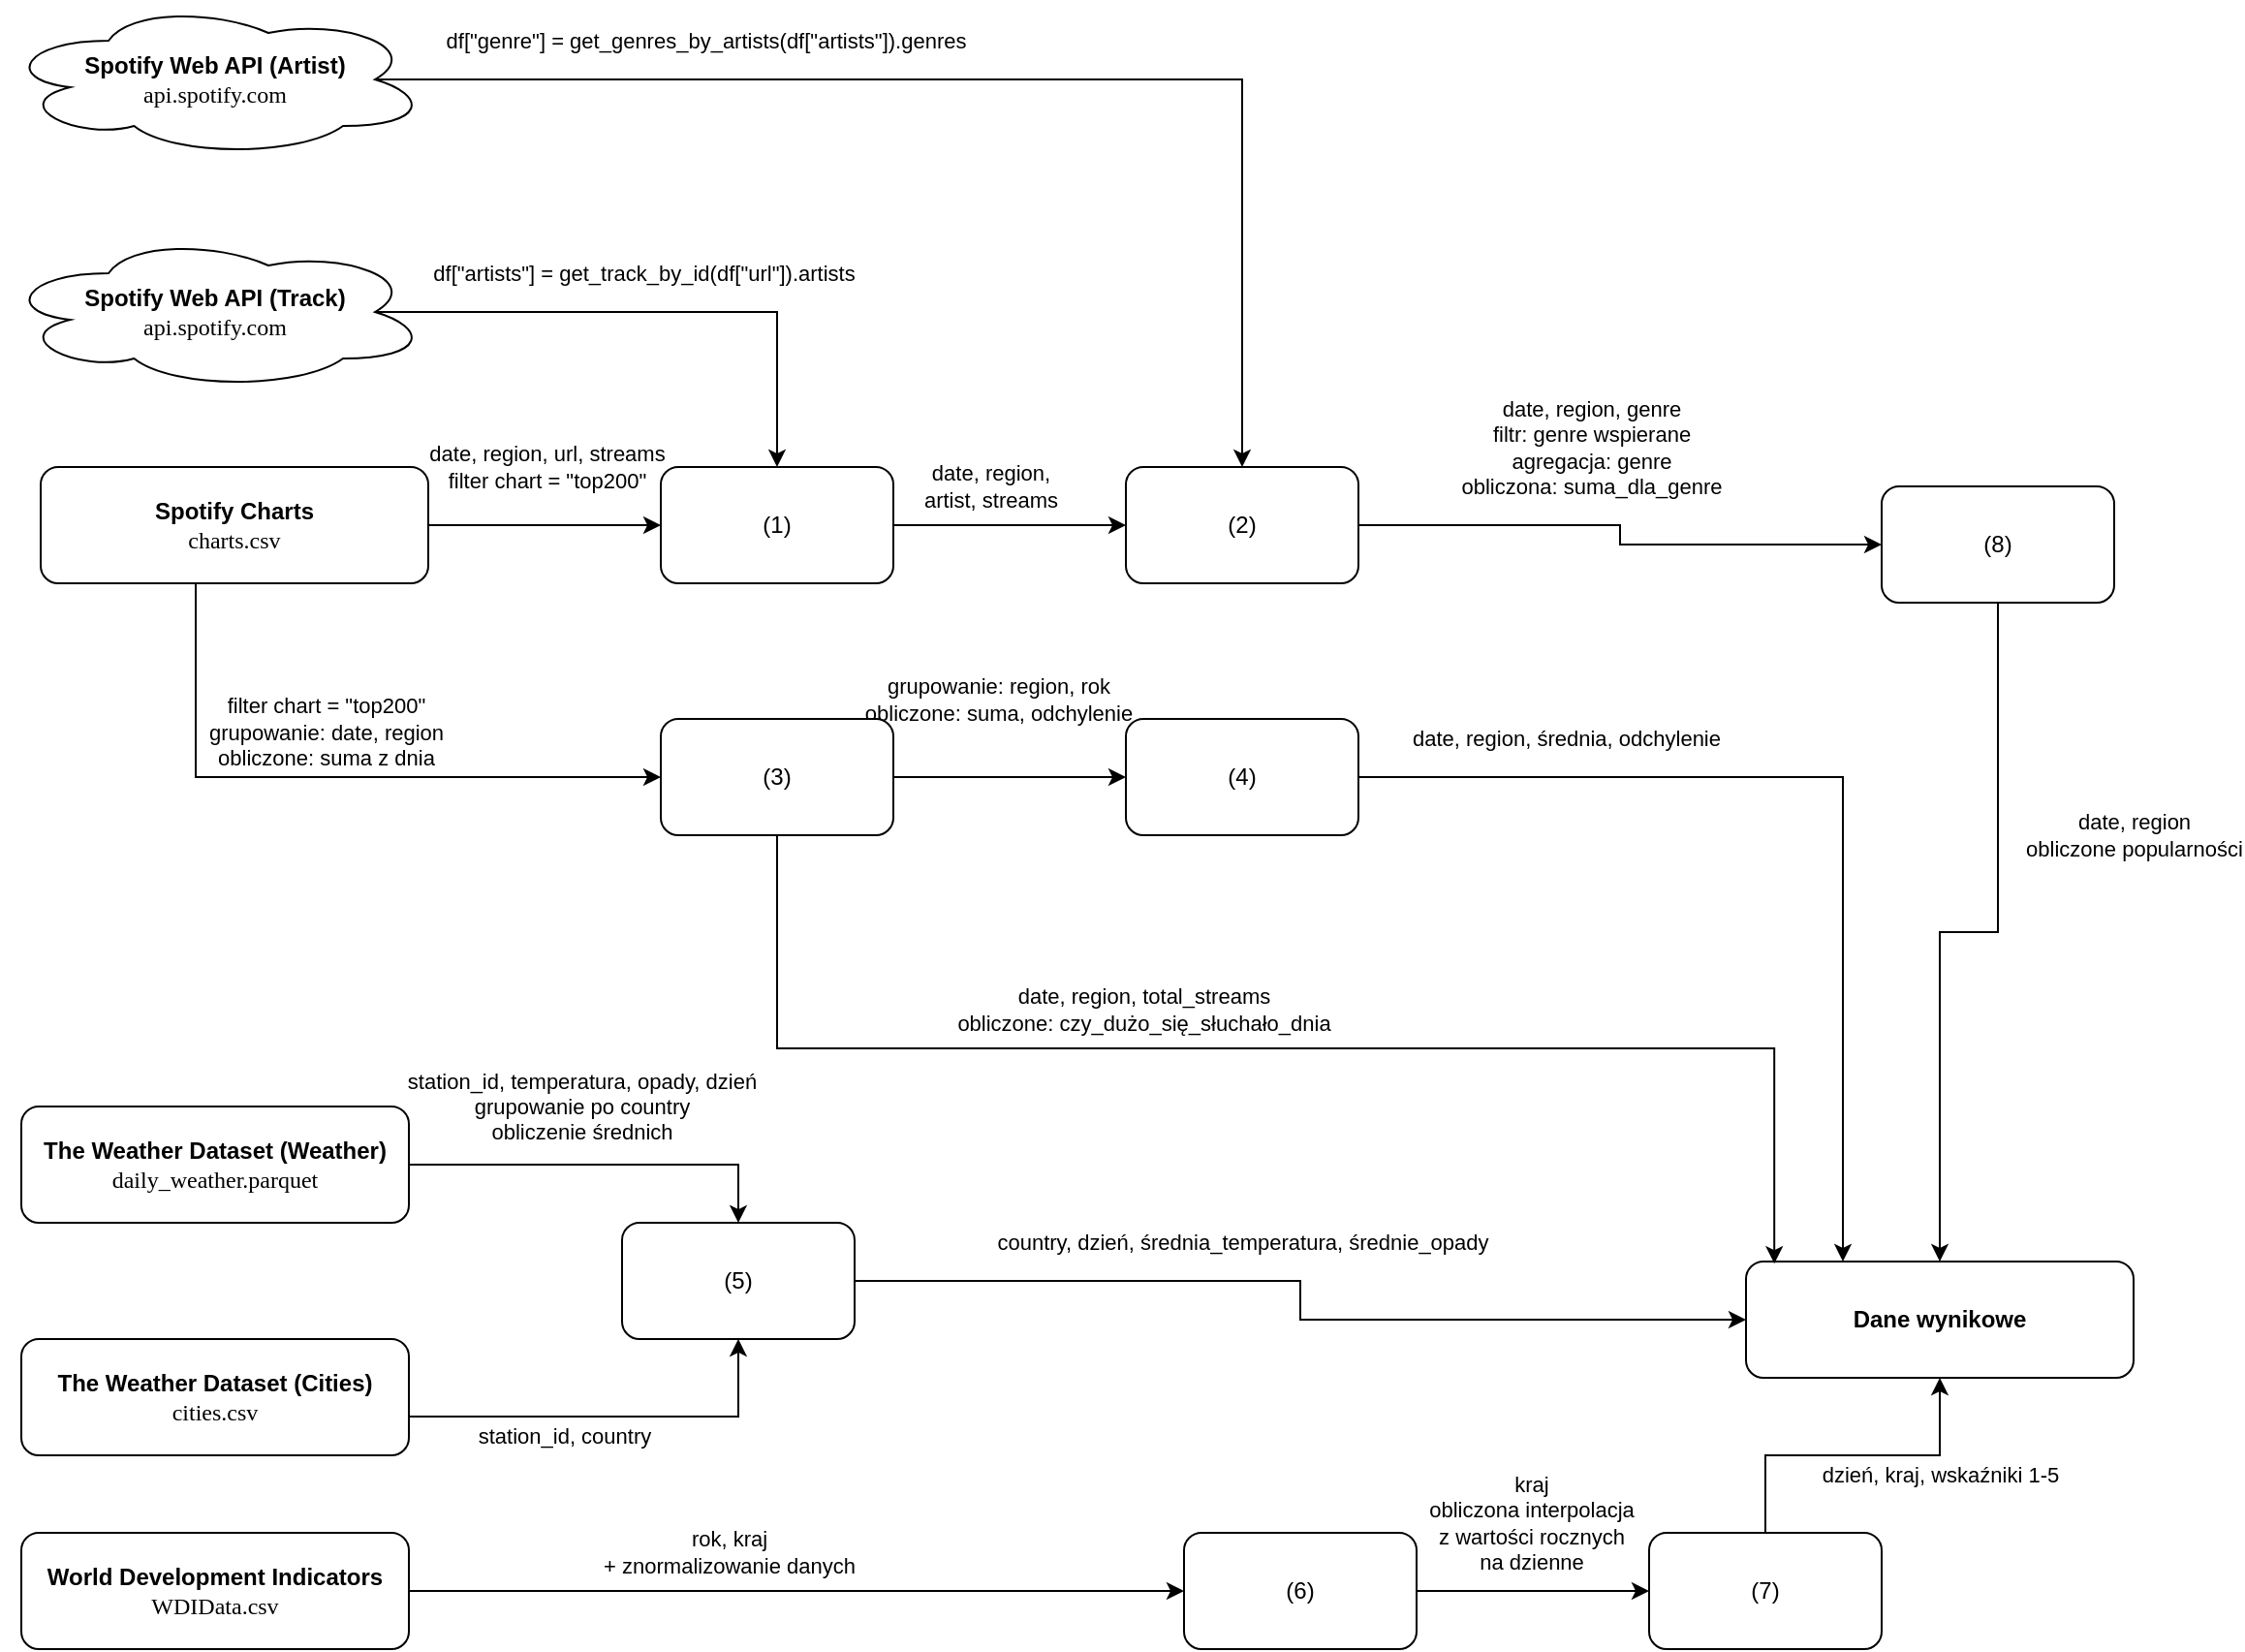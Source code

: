 <mxfile version="26.1.3">
  <diagram name="Page-1" id="cnNyso5UrPQmNNNywSUz">
    <mxGraphModel dx="1985" dy="2204" grid="1" gridSize="10" guides="1" tooltips="1" connect="1" arrows="1" fold="1" page="1" pageScale="1" pageWidth="827" pageHeight="1169" math="0" shadow="0">
      <root>
        <mxCell id="0" />
        <mxCell id="1" parent="0" />
        <mxCell id="EXF6hBYinvzkw5YrOlWF-26" style="edgeStyle=orthogonalEdgeStyle;rounded=0;orthogonalLoop=1;jettySize=auto;html=1;exitX=1;exitY=0.5;exitDx=0;exitDy=0;entryX=0;entryY=0.5;entryDx=0;entryDy=0;" edge="1" parent="1" source="EXF6hBYinvzkw5YrOlWF-17" target="EXF6hBYinvzkw5YrOlWF-24">
          <mxGeometry relative="1" as="geometry" />
        </mxCell>
        <mxCell id="EXF6hBYinvzkw5YrOlWF-37" value="&lt;div&gt;date, region, url, streams&lt;/div&gt;&lt;div&gt;filter chart = &quot;top200&quot;&lt;/div&gt;" style="edgeLabel;html=1;align=center;verticalAlign=middle;resizable=0;points=[];" vertex="1" connectable="0" parent="EXF6hBYinvzkw5YrOlWF-26">
          <mxGeometry x="-0.41" y="1" relative="1" as="geometry">
            <mxPoint x="25" y="-29" as="offset" />
          </mxGeometry>
        </mxCell>
        <mxCell id="EXF6hBYinvzkw5YrOlWF-17" value="&lt;div&gt;&lt;b&gt;Spotify Charts&lt;/b&gt;&lt;/div&gt;&lt;div&gt;&lt;font data-font-src=&quot;https://fonts.googleapis.com/css?family=JetBrains+Mono&quot; face=&quot;JetBrains Mono&quot;&gt;charts.csv&lt;/font&gt;&lt;/div&gt;" style="rounded=1;whiteSpace=wrap;html=1;" vertex="1" parent="1">
          <mxGeometry x="40" y="40" width="200" height="60" as="geometry" />
        </mxCell>
        <mxCell id="EXF6hBYinvzkw5YrOlWF-54" style="edgeStyle=orthogonalEdgeStyle;rounded=0;orthogonalLoop=1;jettySize=auto;html=1;exitX=1;exitY=0.5;exitDx=0;exitDy=0;entryX=0.5;entryY=0;entryDx=0;entryDy=0;" edge="1" parent="1" source="EXF6hBYinvzkw5YrOlWF-19" target="EXF6hBYinvzkw5YrOlWF-23">
          <mxGeometry relative="1" as="geometry" />
        </mxCell>
        <mxCell id="EXF6hBYinvzkw5YrOlWF-57" value="&lt;div&gt;station_id, temperatura, opady, dzień&lt;/div&gt;&lt;div&gt;grupowanie po country&lt;/div&gt;&lt;div&gt;obliczenie średnich&lt;/div&gt;" style="edgeLabel;html=1;align=center;verticalAlign=middle;resizable=0;points=[];" vertex="1" connectable="0" parent="EXF6hBYinvzkw5YrOlWF-54">
          <mxGeometry x="-0.558" y="-3" relative="1" as="geometry">
            <mxPoint x="45" y="-33" as="offset" />
          </mxGeometry>
        </mxCell>
        <mxCell id="EXF6hBYinvzkw5YrOlWF-19" value="&lt;div&gt;&lt;b&gt;The Weather Dataset (Weather)&lt;/b&gt;&lt;/div&gt;&lt;div&gt;&lt;font face=&quot;JetBrains Mono&quot;&gt;daily_weather.parquet&lt;/font&gt;&lt;/div&gt;" style="rounded=1;whiteSpace=wrap;html=1;" vertex="1" parent="1">
          <mxGeometry x="30" y="370" width="200" height="60" as="geometry" />
        </mxCell>
        <mxCell id="EXF6hBYinvzkw5YrOlWF-55" style="edgeStyle=orthogonalEdgeStyle;rounded=0;orthogonalLoop=1;jettySize=auto;html=1;exitX=1;exitY=0.5;exitDx=0;exitDy=0;" edge="1" parent="1" source="EXF6hBYinvzkw5YrOlWF-20" target="EXF6hBYinvzkw5YrOlWF-23">
          <mxGeometry relative="1" as="geometry">
            <Array as="points">
              <mxPoint x="230" y="530" />
              <mxPoint x="400" y="530" />
            </Array>
          </mxGeometry>
        </mxCell>
        <mxCell id="EXF6hBYinvzkw5YrOlWF-56" value="station_id, country" style="edgeLabel;html=1;align=center;verticalAlign=middle;resizable=0;points=[];" vertex="1" connectable="0" parent="EXF6hBYinvzkw5YrOlWF-55">
          <mxGeometry x="0.028" y="1" relative="1" as="geometry">
            <mxPoint x="-23" y="11" as="offset" />
          </mxGeometry>
        </mxCell>
        <mxCell id="EXF6hBYinvzkw5YrOlWF-20" value="&lt;div&gt;&lt;b&gt;The Weather Dataset (Cities)&lt;/b&gt;&lt;/div&gt;&lt;div&gt;&lt;font face=&quot;JetBrains Mono&quot;&gt;cities.csv&lt;/font&gt;&lt;/div&gt;" style="rounded=1;whiteSpace=wrap;html=1;" vertex="1" parent="1">
          <mxGeometry x="30" y="490" width="200" height="60" as="geometry" />
        </mxCell>
        <mxCell id="EXF6hBYinvzkw5YrOlWF-60" style="edgeStyle=orthogonalEdgeStyle;rounded=0;orthogonalLoop=1;jettySize=auto;html=1;exitX=1;exitY=0.5;exitDx=0;exitDy=0;entryX=0;entryY=0.5;entryDx=0;entryDy=0;" edge="1" parent="1" source="EXF6hBYinvzkw5YrOlWF-21" target="EXF6hBYinvzkw5YrOlWF-59">
          <mxGeometry relative="1" as="geometry" />
        </mxCell>
        <mxCell id="EXF6hBYinvzkw5YrOlWF-67" value="&lt;div&gt;rok, kraj&lt;/div&gt;&lt;div&gt;+ znormalizowanie danych&lt;/div&gt;" style="edgeLabel;html=1;align=center;verticalAlign=middle;resizable=0;points=[];" vertex="1" connectable="0" parent="EXF6hBYinvzkw5YrOlWF-60">
          <mxGeometry x="-0.245" y="-4" relative="1" as="geometry">
            <mxPoint x="14" y="-24" as="offset" />
          </mxGeometry>
        </mxCell>
        <mxCell id="EXF6hBYinvzkw5YrOlWF-21" value="&lt;div&gt;&lt;b&gt;World Development Indicators&lt;/b&gt;&lt;/div&gt;&lt;div&gt;&lt;font face=&quot;JetBrains Mono&quot;&gt;WDIData.csv&lt;/font&gt;&lt;/div&gt;" style="rounded=1;whiteSpace=wrap;html=1;" vertex="1" parent="1">
          <mxGeometry x="30" y="590" width="200" height="60" as="geometry" />
        </mxCell>
        <mxCell id="EXF6hBYinvzkw5YrOlWF-22" value="&lt;b&gt;Dane wynikowe&lt;/b&gt;" style="rounded=1;whiteSpace=wrap;html=1;" vertex="1" parent="1">
          <mxGeometry x="920" y="450" width="200" height="60" as="geometry" />
        </mxCell>
        <mxCell id="EXF6hBYinvzkw5YrOlWF-58" style="edgeStyle=orthogonalEdgeStyle;rounded=0;orthogonalLoop=1;jettySize=auto;html=1;exitX=1;exitY=0.5;exitDx=0;exitDy=0;entryX=0;entryY=0.5;entryDx=0;entryDy=0;" edge="1" parent="1" source="EXF6hBYinvzkw5YrOlWF-23" target="EXF6hBYinvzkw5YrOlWF-22">
          <mxGeometry relative="1" as="geometry" />
        </mxCell>
        <mxCell id="EXF6hBYinvzkw5YrOlWF-71" value="country, dzień, średnia_temperatura, średnie_opady" style="edgeLabel;html=1;align=center;verticalAlign=middle;resizable=0;points=[];" vertex="1" connectable="0" parent="EXF6hBYinvzkw5YrOlWF-58">
          <mxGeometry x="-0.279" y="3" relative="1" as="geometry">
            <mxPoint x="27" y="-17" as="offset" />
          </mxGeometry>
        </mxCell>
        <mxCell id="EXF6hBYinvzkw5YrOlWF-23" value="(5)" style="rounded=1;whiteSpace=wrap;html=1;" vertex="1" parent="1">
          <mxGeometry x="340" y="430" width="120" height="60" as="geometry" />
        </mxCell>
        <mxCell id="EXF6hBYinvzkw5YrOlWF-35" style="edgeStyle=orthogonalEdgeStyle;rounded=0;orthogonalLoop=1;jettySize=auto;html=1;" edge="1" parent="1" source="EXF6hBYinvzkw5YrOlWF-24" target="EXF6hBYinvzkw5YrOlWF-30">
          <mxGeometry relative="1" as="geometry" />
        </mxCell>
        <mxCell id="EXF6hBYinvzkw5YrOlWF-38" value="&lt;div&gt;date, region,&lt;/div&gt;&lt;div&gt;artist, streams&lt;/div&gt;" style="edgeLabel;html=1;align=center;verticalAlign=middle;resizable=0;points=[];" vertex="1" connectable="0" parent="EXF6hBYinvzkw5YrOlWF-35">
          <mxGeometry x="-0.232" y="-1" relative="1" as="geometry">
            <mxPoint x="4" y="-21" as="offset" />
          </mxGeometry>
        </mxCell>
        <mxCell id="EXF6hBYinvzkw5YrOlWF-24" value="(1)" style="rounded=1;whiteSpace=wrap;html=1;" vertex="1" parent="1">
          <mxGeometry x="360" y="40" width="120" height="60" as="geometry" />
        </mxCell>
        <mxCell id="EXF6hBYinvzkw5YrOlWF-34" style="edgeStyle=orthogonalEdgeStyle;rounded=0;orthogonalLoop=1;jettySize=auto;html=1;exitX=0.875;exitY=0.5;exitDx=0;exitDy=0;exitPerimeter=0;" edge="1" parent="1" source="EXF6hBYinvzkw5YrOlWF-28" target="EXF6hBYinvzkw5YrOlWF-30">
          <mxGeometry relative="1" as="geometry" />
        </mxCell>
        <mxCell id="EXF6hBYinvzkw5YrOlWF-36" value="df[&quot;genre&quot;] = get_genres_by_artists(df[&quot;artists&quot;]).genres" style="edgeLabel;html=1;align=center;verticalAlign=middle;resizable=0;points=[];" vertex="1" connectable="0" parent="EXF6hBYinvzkw5YrOlWF-34">
          <mxGeometry x="-0.704" y="2" relative="1" as="geometry">
            <mxPoint x="74" y="-18" as="offset" />
          </mxGeometry>
        </mxCell>
        <mxCell id="EXF6hBYinvzkw5YrOlWF-28" value="&lt;div&gt;&lt;b&gt;Spotify Web API (Artist)&lt;/b&gt;&lt;/div&gt;&lt;div&gt;&lt;font data-font-src=&quot;https://fonts.googleapis.com/css?family=JetBrains+Mono&quot; face=&quot;JetBrains Mono&quot;&gt;&lt;span data-encore-id=&quot;type&quot; class=&quot;Type__TypeElement-sc-goli3j-0 eyOwjh sc-5af7b528-1 eWezdH&quot;&gt;api.spotify.com&lt;/span&gt;&lt;/font&gt;&lt;/div&gt;" style="ellipse;shape=cloud;whiteSpace=wrap;html=1;" vertex="1" parent="1">
          <mxGeometry x="20" y="-200" width="220" height="80" as="geometry" />
        </mxCell>
        <mxCell id="EXF6hBYinvzkw5YrOlWF-32" style="edgeStyle=orthogonalEdgeStyle;rounded=0;orthogonalLoop=1;jettySize=auto;html=1;exitX=0.875;exitY=0.5;exitDx=0;exitDy=0;exitPerimeter=0;" edge="1" parent="1" source="EXF6hBYinvzkw5YrOlWF-29" target="EXF6hBYinvzkw5YrOlWF-24">
          <mxGeometry relative="1" as="geometry" />
        </mxCell>
        <mxCell id="EXF6hBYinvzkw5YrOlWF-33" value="df[&quot;artists&quot;] = get_track_by_id(df[&quot;url&quot;]).artists" style="edgeLabel;html=1;align=center;verticalAlign=middle;resizable=0;points=[];" vertex="1" connectable="0" parent="EXF6hBYinvzkw5YrOlWF-32">
          <mxGeometry x="-0.424" relative="1" as="geometry">
            <mxPoint x="55" y="-20" as="offset" />
          </mxGeometry>
        </mxCell>
        <mxCell id="EXF6hBYinvzkw5YrOlWF-29" value="&lt;div&gt;&lt;b&gt;Spotify Web API (Track)&lt;/b&gt;&lt;/div&gt;&lt;div&gt;&lt;font data-font-src=&quot;https://fonts.googleapis.com/css?family=JetBrains+Mono&quot; face=&quot;JetBrains Mono&quot;&gt;&lt;span data-encore-id=&quot;type&quot; class=&quot;Type__TypeElement-sc-goli3j-0 eyOwjh sc-5af7b528-1 eWezdH&quot;&gt;api.spotify.com&lt;/span&gt;&lt;/font&gt;&lt;/div&gt;" style="ellipse;shape=cloud;whiteSpace=wrap;html=1;" vertex="1" parent="1">
          <mxGeometry x="20" y="-80" width="220" height="80" as="geometry" />
        </mxCell>
        <mxCell id="EXF6hBYinvzkw5YrOlWF-40" style="edgeStyle=orthogonalEdgeStyle;rounded=0;orthogonalLoop=1;jettySize=auto;html=1;" edge="1" parent="1" source="EXF6hBYinvzkw5YrOlWF-17" target="EXF6hBYinvzkw5YrOlWF-39">
          <mxGeometry relative="1" as="geometry">
            <Array as="points">
              <mxPoint x="120" y="200" />
            </Array>
          </mxGeometry>
        </mxCell>
        <mxCell id="EXF6hBYinvzkw5YrOlWF-41" value="&lt;div&gt;&lt;br&gt;&lt;/div&gt;&lt;div&gt;filter chart = &quot;top200&quot;&lt;/div&gt;&lt;div&gt;grupowanie: date, region&lt;/div&gt;&lt;div&gt;obliczone: suma z dnia&lt;/div&gt;" style="edgeLabel;html=1;align=center;verticalAlign=middle;resizable=0;points=[];" vertex="1" connectable="0" parent="EXF6hBYinvzkw5YrOlWF-40">
          <mxGeometry x="-0.286" y="4" relative="1" as="geometry">
            <mxPoint x="45" y="-26" as="offset" />
          </mxGeometry>
        </mxCell>
        <mxCell id="EXF6hBYinvzkw5YrOlWF-45" style="edgeStyle=orthogonalEdgeStyle;rounded=0;orthogonalLoop=1;jettySize=auto;html=1;entryX=0.5;entryY=0;entryDx=0;entryDy=0;" edge="1" parent="1" source="EXF6hBYinvzkw5YrOlWF-62" target="EXF6hBYinvzkw5YrOlWF-22">
          <mxGeometry relative="1" as="geometry" />
        </mxCell>
        <mxCell id="EXF6hBYinvzkw5YrOlWF-66" value="&lt;div&gt;date, region&lt;/div&gt;&lt;div&gt;obliczone popularności&lt;/div&gt;" style="edgeLabel;html=1;align=center;verticalAlign=middle;resizable=0;points=[];" vertex="1" connectable="0" parent="EXF6hBYinvzkw5YrOlWF-45">
          <mxGeometry x="-0.397" y="-2" relative="1" as="geometry">
            <mxPoint x="72" y="8" as="offset" />
          </mxGeometry>
        </mxCell>
        <mxCell id="EXF6hBYinvzkw5YrOlWF-30" value="(2)" style="rounded=1;whiteSpace=wrap;html=1;" vertex="1" parent="1">
          <mxGeometry x="600" y="40" width="120" height="60" as="geometry" />
        </mxCell>
        <mxCell id="EXF6hBYinvzkw5YrOlWF-43" style="edgeStyle=orthogonalEdgeStyle;rounded=0;orthogonalLoop=1;jettySize=auto;html=1;exitX=1;exitY=0.5;exitDx=0;exitDy=0;" edge="1" parent="1" source="EXF6hBYinvzkw5YrOlWF-39" target="EXF6hBYinvzkw5YrOlWF-42">
          <mxGeometry relative="1" as="geometry" />
        </mxCell>
        <mxCell id="EXF6hBYinvzkw5YrOlWF-44" value="&lt;div&gt;grupowanie: region, rok&lt;/div&gt;&lt;div&gt;obliczone: suma, odchylenie&lt;/div&gt;" style="edgeLabel;html=1;align=center;verticalAlign=middle;resizable=0;points=[];" vertex="1" connectable="0" parent="EXF6hBYinvzkw5YrOlWF-43">
          <mxGeometry x="-0.096" y="-5" relative="1" as="geometry">
            <mxPoint y="-45" as="offset" />
          </mxGeometry>
        </mxCell>
        <mxCell id="EXF6hBYinvzkw5YrOlWF-39" value="(3)" style="rounded=1;whiteSpace=wrap;html=1;" vertex="1" parent="1">
          <mxGeometry x="360" y="170" width="120" height="60" as="geometry" />
        </mxCell>
        <mxCell id="EXF6hBYinvzkw5YrOlWF-46" style="edgeStyle=orthogonalEdgeStyle;rounded=0;orthogonalLoop=1;jettySize=auto;html=1;exitX=1;exitY=0.5;exitDx=0;exitDy=0;entryX=0.25;entryY=0;entryDx=0;entryDy=0;" edge="1" parent="1" source="EXF6hBYinvzkw5YrOlWF-42" target="EXF6hBYinvzkw5YrOlWF-22">
          <mxGeometry relative="1" as="geometry" />
        </mxCell>
        <mxCell id="EXF6hBYinvzkw5YrOlWF-53" value="date, region, średnia, odchylenie" style="edgeLabel;html=1;align=center;verticalAlign=middle;resizable=0;points=[];" vertex="1" connectable="0" parent="EXF6hBYinvzkw5YrOlWF-46">
          <mxGeometry x="-0.689" y="1" relative="1" as="geometry">
            <mxPoint x="29" y="-19" as="offset" />
          </mxGeometry>
        </mxCell>
        <mxCell id="EXF6hBYinvzkw5YrOlWF-42" value="(4)" style="rounded=1;whiteSpace=wrap;html=1;" vertex="1" parent="1">
          <mxGeometry x="600" y="170" width="120" height="60" as="geometry" />
        </mxCell>
        <mxCell id="EXF6hBYinvzkw5YrOlWF-47" style="edgeStyle=orthogonalEdgeStyle;rounded=0;orthogonalLoop=1;jettySize=auto;html=1;exitX=0.5;exitY=1;exitDx=0;exitDy=0;entryX=0.073;entryY=0.018;entryDx=0;entryDy=0;entryPerimeter=0;" edge="1" parent="1" source="EXF6hBYinvzkw5YrOlWF-39" target="EXF6hBYinvzkw5YrOlWF-22">
          <mxGeometry relative="1" as="geometry" />
        </mxCell>
        <mxCell id="EXF6hBYinvzkw5YrOlWF-51" value="&lt;div&gt;date, region, total_streams&lt;br&gt;&lt;/div&gt;&lt;div&gt;obliczone: czy_dużo_się_słuchało_dnia&lt;/div&gt;" style="edgeLabel;html=1;align=center;verticalAlign=middle;resizable=0;points=[];" vertex="1" connectable="0" parent="EXF6hBYinvzkw5YrOlWF-47">
          <mxGeometry x="-0.067" y="3" relative="1" as="geometry">
            <mxPoint x="-44" y="-17" as="offset" />
          </mxGeometry>
        </mxCell>
        <mxCell id="EXF6hBYinvzkw5YrOlWF-68" style="edgeStyle=orthogonalEdgeStyle;rounded=0;orthogonalLoop=1;jettySize=auto;html=1;" edge="1" parent="1" source="EXF6hBYinvzkw5YrOlWF-59" target="EXF6hBYinvzkw5YrOlWF-63">
          <mxGeometry relative="1" as="geometry" />
        </mxCell>
        <mxCell id="EXF6hBYinvzkw5YrOlWF-69" value="&lt;div&gt;kraj&lt;/div&gt;&lt;div&gt;obliczona interpolacja&lt;/div&gt;&lt;div&gt;z wartości rocznych&lt;/div&gt;&lt;div&gt;na dzienne&lt;/div&gt;" style="edgeLabel;html=1;align=center;verticalAlign=middle;resizable=0;points=[];" vertex="1" connectable="0" parent="EXF6hBYinvzkw5YrOlWF-68">
          <mxGeometry x="-0.165" y="-5" relative="1" as="geometry">
            <mxPoint x="9" y="-40" as="offset" />
          </mxGeometry>
        </mxCell>
        <mxCell id="EXF6hBYinvzkw5YrOlWF-59" value="(6)" style="rounded=1;whiteSpace=wrap;html=1;" vertex="1" parent="1">
          <mxGeometry x="630" y="590" width="120" height="60" as="geometry" />
        </mxCell>
        <mxCell id="EXF6hBYinvzkw5YrOlWF-70" style="edgeStyle=orthogonalEdgeStyle;rounded=0;orthogonalLoop=1;jettySize=auto;html=1;" edge="1" parent="1" source="EXF6hBYinvzkw5YrOlWF-63" target="EXF6hBYinvzkw5YrOlWF-22">
          <mxGeometry relative="1" as="geometry" />
        </mxCell>
        <mxCell id="EXF6hBYinvzkw5YrOlWF-72" value="dzień, kraj, wskaźniki 1-5" style="edgeLabel;html=1;align=center;verticalAlign=middle;resizable=0;points=[];" vertex="1" connectable="0" parent="EXF6hBYinvzkw5YrOlWF-70">
          <mxGeometry x="0.157" y="-3" relative="1" as="geometry">
            <mxPoint x="31" y="7" as="offset" />
          </mxGeometry>
        </mxCell>
        <mxCell id="EXF6hBYinvzkw5YrOlWF-63" value="(7)" style="rounded=1;whiteSpace=wrap;html=1;" vertex="1" parent="1">
          <mxGeometry x="870" y="590" width="120" height="60" as="geometry" />
        </mxCell>
        <mxCell id="EXF6hBYinvzkw5YrOlWF-64" value="" style="edgeStyle=orthogonalEdgeStyle;rounded=0;orthogonalLoop=1;jettySize=auto;html=1;exitX=1;exitY=0.5;exitDx=0;exitDy=0;" edge="1" parent="1" source="EXF6hBYinvzkw5YrOlWF-30" target="EXF6hBYinvzkw5YrOlWF-62">
          <mxGeometry relative="1" as="geometry">
            <mxPoint x="720" y="70" as="sourcePoint" />
            <mxPoint x="1020" y="450" as="targetPoint" />
            <Array as="points" />
          </mxGeometry>
        </mxCell>
        <mxCell id="EXF6hBYinvzkw5YrOlWF-65" value="&lt;div&gt;date, region, genre&lt;/div&gt;&lt;div&gt;filtr: genre wspierane&lt;/div&gt;&lt;div&gt;agregacja: genre&lt;/div&gt;&lt;div&gt;obliczona: suma_dla_genre&lt;/div&gt;" style="edgeLabel;html=1;align=center;verticalAlign=middle;resizable=0;points=[];" vertex="1" connectable="0" parent="EXF6hBYinvzkw5YrOlWF-64">
          <mxGeometry x="-0.609" y="2" relative="1" as="geometry">
            <mxPoint x="65" y="-38" as="offset" />
          </mxGeometry>
        </mxCell>
        <mxCell id="EXF6hBYinvzkw5YrOlWF-62" value="(8)" style="rounded=1;whiteSpace=wrap;html=1;" vertex="1" parent="1">
          <mxGeometry x="990" y="50" width="120" height="60" as="geometry" />
        </mxCell>
      </root>
    </mxGraphModel>
  </diagram>
</mxfile>
